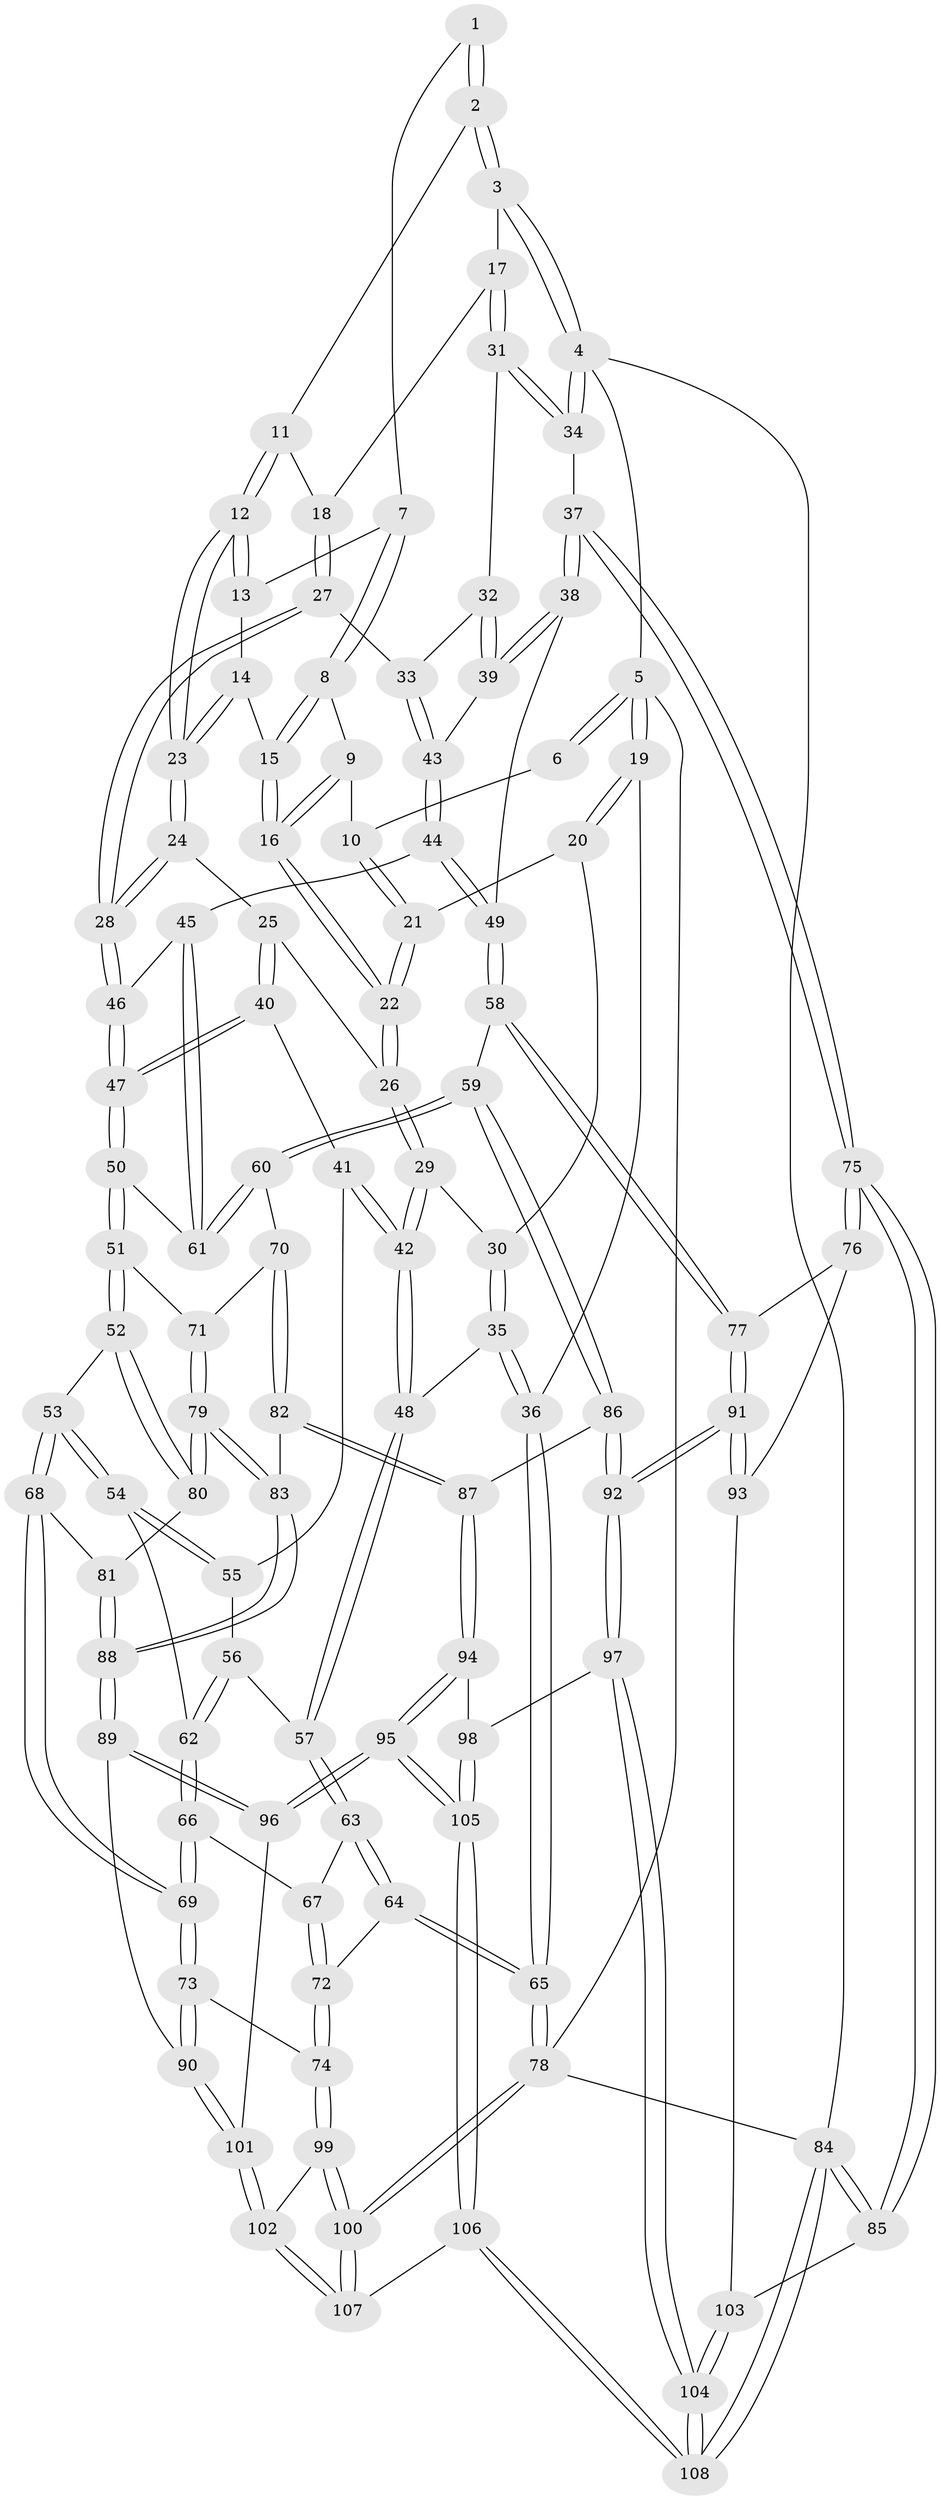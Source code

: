 // coarse degree distribution, {2: 0.015625, 3: 0.0625, 4: 0.265625, 5: 0.53125, 8: 0.03125, 6: 0.09375}
// Generated by graph-tools (version 1.1) at 2025/04/03/04/25 22:04:45]
// undirected, 108 vertices, 267 edges
graph export_dot {
graph [start="1"]
  node [color=gray90,style=filled];
  1 [pos="+0.3724797753776398+0"];
  2 [pos="+0.670414924405299+0"];
  3 [pos="+1+0"];
  4 [pos="+1+0"];
  5 [pos="+0+0"];
  6 [pos="+0.15216503454094335+0"];
  7 [pos="+0.37043660287132857+0"];
  8 [pos="+0.2678422209867147+0.055918863958173914"];
  9 [pos="+0.2497944692026606+0.06154244111682177"];
  10 [pos="+0.13796462773773413+0.035315560627564614"];
  11 [pos="+0.668619037107651+0"];
  12 [pos="+0.42921691324478944+0.12396858607542681"];
  13 [pos="+0.3774364146264898+0"];
  14 [pos="+0.3201345247265176+0.1071186539762074"];
  15 [pos="+0.31539073600682777+0.10800937492120476"];
  16 [pos="+0.2278692674064343+0.19297585801550568"];
  17 [pos="+0.8460676283649575+0.13647664575412444"];
  18 [pos="+0.6780538060612032+0"];
  19 [pos="+0+0.08460557080111168"];
  20 [pos="+0.036054703524590975+0.11532590899503947"];
  21 [pos="+0.12140461300490994+0.08051956750941196"];
  22 [pos="+0.21861918699729302+0.205770286419079"];
  23 [pos="+0.4276560724356197+0.14806482161543189"];
  24 [pos="+0.4686389237642438+0.23763757963677912"];
  25 [pos="+0.23807995565225243+0.23150161663858498"];
  26 [pos="+0.22115322115110234+0.22980145240949867"];
  27 [pos="+0.6313622627275229+0.13842064596651488"];
  28 [pos="+0.4998763668314802+0.26254944795158486"];
  29 [pos="+0.1675233722687322+0.31352609719268043"];
  30 [pos="+0.056120632651151504+0.17875939962098464"];
  31 [pos="+0.8666208482125649+0.1661870311870834"];
  32 [pos="+0.8305994818847301+0.2356736431499991"];
  33 [pos="+0.7784629146943931+0.2616776624569941"];
  34 [pos="+1+0.1061279372657662"];
  35 [pos="+0+0.33687563874308746"];
  36 [pos="+0+0.31960248509686917"];
  37 [pos="+1+0.37293007896427005"];
  38 [pos="+1+0.3879769065661288"];
  39 [pos="+0.9545104343219258+0.34676380882087626"];
  40 [pos="+0.377635367759871+0.373823681301106"];
  41 [pos="+0.29471000283778226+0.39636986018988374"];
  42 [pos="+0.16101246008061323+0.3318114834963527"];
  43 [pos="+0.7465094758509834+0.35511298256722446"];
  44 [pos="+0.7387617625944747+0.3676524694042406"];
  45 [pos="+0.7156804481269274+0.3723995760106029"];
  46 [pos="+0.5045012003423509+0.3075046841136241"];
  47 [pos="+0.4837505099044818+0.35569898300060904"];
  48 [pos="+0.11942600465095023+0.365985172341064"];
  49 [pos="+0.8445337182390533+0.4947922672204673"];
  50 [pos="+0.4897472165566674+0.45491016827824265"];
  51 [pos="+0.48942041528696184+0.4558924609023279"];
  52 [pos="+0.3692845892727427+0.5466983150684958"];
  53 [pos="+0.3620797967762999+0.5499338038987895"];
  54 [pos="+0.3311499861610798+0.5233608297502098"];
  55 [pos="+0.29500947318576193+0.40845787478591944"];
  56 [pos="+0.25028252133608997+0.4862165134596466"];
  57 [pos="+0.12025806368891379+0.3873799172637723"];
  58 [pos="+0.8164048768055653+0.5889992835296117"];
  59 [pos="+0.7499504481698239+0.6105384440143099"];
  60 [pos="+0.6954778263673467+0.5754514943617824"];
  61 [pos="+0.6592706718563488+0.500858108234292"];
  62 [pos="+0.2546554805052952+0.5116031731740223"];
  63 [pos="+0.11133426921025254+0.48491987390577496"];
  64 [pos="+0+0.6245826283602052"];
  65 [pos="+0+0.6344293474026901"];
  66 [pos="+0.20439504939204076+0.5474479886543275"];
  67 [pos="+0.1362374656393141+0.5156924781738063"];
  68 [pos="+0.3298802015226174+0.620390393423903"];
  69 [pos="+0.26941058314796856+0.6787815142621799"];
  70 [pos="+0.5958356967692183+0.5937434761301681"];
  71 [pos="+0.5225485342123246+0.55287619453266"];
  72 [pos="+0.12160659305621736+0.7081266439245171"];
  73 [pos="+0.2622456653499539+0.6975484957302119"];
  74 [pos="+0.1250549652274436+0.7111330136420927"];
  75 [pos="+1+0.6608093782261278"];
  76 [pos="+0.955012539957636+0.6763232737723676"];
  77 [pos="+0.9113349677747085+0.6650226899873458"];
  78 [pos="+0+1"];
  79 [pos="+0.4895771250993653+0.6457561913761889"];
  80 [pos="+0.4660006978283663+0.6321531567383832"];
  81 [pos="+0.352535316993405+0.629942824260518"];
  82 [pos="+0.5697635108850748+0.7183210619241258"];
  83 [pos="+0.4956344236917189+0.7097406375142082"];
  84 [pos="+1+1"];
  85 [pos="+1+0.7436976527894642"];
  86 [pos="+0.7135736046705579+0.6863802995497108"];
  87 [pos="+0.5881352327418844+0.7283494232358473"];
  88 [pos="+0.4939931210506846+0.7108455775628908"];
  89 [pos="+0.47902887046611964+0.7282627277019739"];
  90 [pos="+0.30630100521019904+0.7695931904584876"];
  91 [pos="+0.7863541991821796+0.8513251570737654"];
  92 [pos="+0.7722007577591521+0.8604186910150988"];
  93 [pos="+0.9205632707138665+0.8319403214685334"];
  94 [pos="+0.5969565567583012+0.7749818614096283"];
  95 [pos="+0.4990176405441628+0.9055589732945926"];
  96 [pos="+0.47921789648863217+0.8687419760124035"];
  97 [pos="+0.7700532048547547+0.8652489287190454"];
  98 [pos="+0.6773240732067564+0.8700196312460933"];
  99 [pos="+0.10570595691744102+0.7896648747300002"];
  100 [pos="+0+1"];
  101 [pos="+0.30743332195217354+0.7981611145543653"];
  102 [pos="+0.2705084399287674+0.9138867735461289"];
  103 [pos="+0.9522482077800847+0.856787745650051"];
  104 [pos="+0.9204970088015936+1"];
  105 [pos="+0.5137718743346532+0.9910801292339102"];
  106 [pos="+0.4682338099087162+1"];
  107 [pos="+0.25733758101881554+1"];
  108 [pos="+0.9329690647632572+1"];
  1 -- 2;
  1 -- 2;
  1 -- 7;
  2 -- 3;
  2 -- 3;
  2 -- 11;
  3 -- 4;
  3 -- 4;
  3 -- 17;
  4 -- 5;
  4 -- 34;
  4 -- 34;
  4 -- 84;
  5 -- 6;
  5 -- 6;
  5 -- 19;
  5 -- 19;
  5 -- 78;
  6 -- 10;
  7 -- 8;
  7 -- 8;
  7 -- 13;
  8 -- 9;
  8 -- 15;
  8 -- 15;
  9 -- 10;
  9 -- 16;
  9 -- 16;
  10 -- 21;
  10 -- 21;
  11 -- 12;
  11 -- 12;
  11 -- 18;
  12 -- 13;
  12 -- 13;
  12 -- 23;
  12 -- 23;
  13 -- 14;
  14 -- 15;
  14 -- 23;
  14 -- 23;
  15 -- 16;
  15 -- 16;
  16 -- 22;
  16 -- 22;
  17 -- 18;
  17 -- 31;
  17 -- 31;
  18 -- 27;
  18 -- 27;
  19 -- 20;
  19 -- 20;
  19 -- 36;
  20 -- 21;
  20 -- 30;
  21 -- 22;
  21 -- 22;
  22 -- 26;
  22 -- 26;
  23 -- 24;
  23 -- 24;
  24 -- 25;
  24 -- 28;
  24 -- 28;
  25 -- 26;
  25 -- 40;
  25 -- 40;
  26 -- 29;
  26 -- 29;
  27 -- 28;
  27 -- 28;
  27 -- 33;
  28 -- 46;
  28 -- 46;
  29 -- 30;
  29 -- 42;
  29 -- 42;
  30 -- 35;
  30 -- 35;
  31 -- 32;
  31 -- 34;
  31 -- 34;
  32 -- 33;
  32 -- 39;
  32 -- 39;
  33 -- 43;
  33 -- 43;
  34 -- 37;
  35 -- 36;
  35 -- 36;
  35 -- 48;
  36 -- 65;
  36 -- 65;
  37 -- 38;
  37 -- 38;
  37 -- 75;
  37 -- 75;
  38 -- 39;
  38 -- 39;
  38 -- 49;
  39 -- 43;
  40 -- 41;
  40 -- 47;
  40 -- 47;
  41 -- 42;
  41 -- 42;
  41 -- 55;
  42 -- 48;
  42 -- 48;
  43 -- 44;
  43 -- 44;
  44 -- 45;
  44 -- 49;
  44 -- 49;
  45 -- 46;
  45 -- 61;
  45 -- 61;
  46 -- 47;
  46 -- 47;
  47 -- 50;
  47 -- 50;
  48 -- 57;
  48 -- 57;
  49 -- 58;
  49 -- 58;
  50 -- 51;
  50 -- 51;
  50 -- 61;
  51 -- 52;
  51 -- 52;
  51 -- 71;
  52 -- 53;
  52 -- 80;
  52 -- 80;
  53 -- 54;
  53 -- 54;
  53 -- 68;
  53 -- 68;
  54 -- 55;
  54 -- 55;
  54 -- 62;
  55 -- 56;
  56 -- 57;
  56 -- 62;
  56 -- 62;
  57 -- 63;
  57 -- 63;
  58 -- 59;
  58 -- 77;
  58 -- 77;
  59 -- 60;
  59 -- 60;
  59 -- 86;
  59 -- 86;
  60 -- 61;
  60 -- 61;
  60 -- 70;
  62 -- 66;
  62 -- 66;
  63 -- 64;
  63 -- 64;
  63 -- 67;
  64 -- 65;
  64 -- 65;
  64 -- 72;
  65 -- 78;
  65 -- 78;
  66 -- 67;
  66 -- 69;
  66 -- 69;
  67 -- 72;
  67 -- 72;
  68 -- 69;
  68 -- 69;
  68 -- 81;
  69 -- 73;
  69 -- 73;
  70 -- 71;
  70 -- 82;
  70 -- 82;
  71 -- 79;
  71 -- 79;
  72 -- 74;
  72 -- 74;
  73 -- 74;
  73 -- 90;
  73 -- 90;
  74 -- 99;
  74 -- 99;
  75 -- 76;
  75 -- 76;
  75 -- 85;
  75 -- 85;
  76 -- 77;
  76 -- 93;
  77 -- 91;
  77 -- 91;
  78 -- 100;
  78 -- 100;
  78 -- 84;
  79 -- 80;
  79 -- 80;
  79 -- 83;
  79 -- 83;
  80 -- 81;
  81 -- 88;
  81 -- 88;
  82 -- 83;
  82 -- 87;
  82 -- 87;
  83 -- 88;
  83 -- 88;
  84 -- 85;
  84 -- 85;
  84 -- 108;
  84 -- 108;
  85 -- 103;
  86 -- 87;
  86 -- 92;
  86 -- 92;
  87 -- 94;
  87 -- 94;
  88 -- 89;
  88 -- 89;
  89 -- 90;
  89 -- 96;
  89 -- 96;
  90 -- 101;
  90 -- 101;
  91 -- 92;
  91 -- 92;
  91 -- 93;
  91 -- 93;
  92 -- 97;
  92 -- 97;
  93 -- 103;
  94 -- 95;
  94 -- 95;
  94 -- 98;
  95 -- 96;
  95 -- 96;
  95 -- 105;
  95 -- 105;
  96 -- 101;
  97 -- 98;
  97 -- 104;
  97 -- 104;
  98 -- 105;
  98 -- 105;
  99 -- 100;
  99 -- 100;
  99 -- 102;
  100 -- 107;
  100 -- 107;
  101 -- 102;
  101 -- 102;
  102 -- 107;
  102 -- 107;
  103 -- 104;
  103 -- 104;
  104 -- 108;
  104 -- 108;
  105 -- 106;
  105 -- 106;
  106 -- 107;
  106 -- 108;
  106 -- 108;
}
